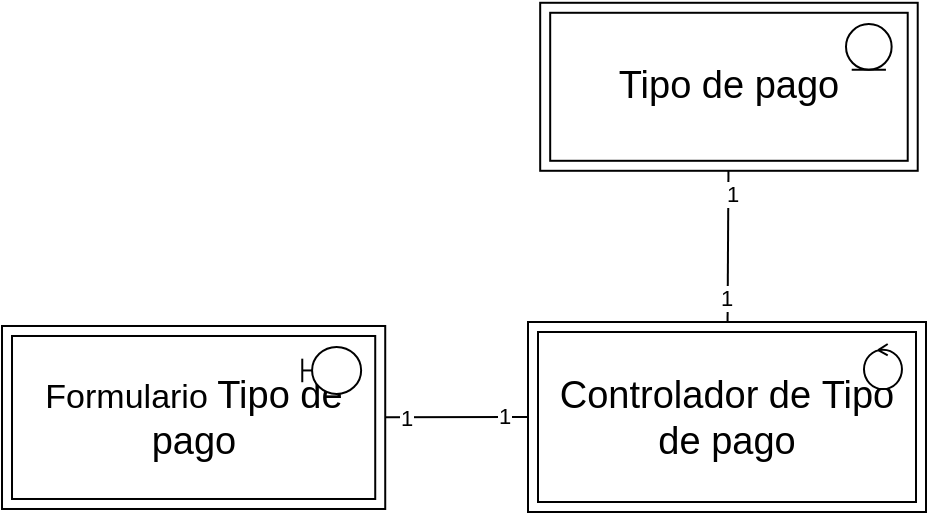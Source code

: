 <mxfile>
    <diagram id="I3b8M16qh-8ouh8Pidbc" name="Page-1">
        <mxGraphModel dx="758" dy="607" grid="0" gridSize="10" guides="1" tooltips="1" connect="1" arrows="1" fold="1" page="1" pageScale="1" pageWidth="827" pageHeight="1169" math="0" shadow="0">
            <root>
                <mxCell id="0"/>
                <mxCell id="1" parent="0"/>
                <mxCell id="2" value="" style="group" vertex="1" connectable="0" parent="1">
                    <mxGeometry x="380" y="125" width="199" height="84" as="geometry"/>
                </mxCell>
                <mxCell id="3" value="&lt;font style=&quot;font-size: 19px&quot;&gt;Tipo de pago&lt;/font&gt;" style="shape=ext;margin=3;double=1;whiteSpace=wrap;html=1;align=center;" vertex="1" parent="2">
                    <mxGeometry x="9.097" y="-4.603" width="188.766" height="84" as="geometry"/>
                </mxCell>
                <mxCell id="4" value="" style="ellipse;shape=umlEntity;whiteSpace=wrap;html=1;" vertex="1" parent="2">
                    <mxGeometry x="162" y="6" width="22.82" height="22.84" as="geometry"/>
                </mxCell>
                <mxCell id="5" value="" style="group" vertex="1" connectable="0" parent="1">
                    <mxGeometry x="383" y="280" width="199.0" height="95" as="geometry"/>
                </mxCell>
                <mxCell id="6" value="&lt;font style=&quot;font-size: 19px&quot;&gt;Controlador de&amp;nbsp;&lt;/font&gt;&lt;span style=&quot;font-size: 19px&quot;&gt;Tipo de&amp;nbsp;&lt;/span&gt;&lt;span style=&quot;font-size: 19px&quot;&gt;pago&lt;/span&gt;" style="shape=ext;margin=3;double=1;whiteSpace=wrap;html=1;align=center;" vertex="1" parent="5">
                    <mxGeometry width="199.0" height="95" as="geometry"/>
                </mxCell>
                <mxCell id="7" value="&lt;span style=&quot;color: rgba(0 , 0 , 0 , 0) ; font-family: monospace ; font-size: 0px&quot;&gt;%3CmxGraphModel%3E%3Croot%3E%3CmxCell%20id%3D%220%22%2F%3E%3CmxCell%20id%3D%221%22%20parent%3D%220%22%2F%3E%3CmxCell%20id%3D%222%22%20value%3D%22%22%20style%3D%22shape%3DumlBoundary%3BwhiteSpace%3Dwrap%3Bhtml%3D1%3B%22%20vertex%3D%221%22%20parent%3D%221%22%3E%3CmxGeometry%20x%3D%2298%22%20y%3D%2273%22%20width%3D%2286%22%20height%3D%2267%22%20as%3D%22geometry%22%2F%3E%3C%2FmxCell%3E%3C%2Froot%3E%3C%2FmxGraphModel%3E&lt;/span&gt;" style="ellipse;shape=umlControl;whiteSpace=wrap;html=1;" vertex="1" parent="5">
                    <mxGeometry x="167.996" y="11.001" width="18.985" height="22.552" as="geometry"/>
                </mxCell>
                <mxCell id="8" style="edgeStyle=none;html=1;endArrow=none;endFill=0;" edge="1" parent="1" source="3" target="6">
                    <mxGeometry relative="1" as="geometry"/>
                </mxCell>
                <mxCell id="9" value="1" style="edgeLabel;html=1;align=center;verticalAlign=middle;resizable=0;points=[];" vertex="1" connectable="0" parent="8">
                    <mxGeometry x="-0.709" y="2" relative="1" as="geometry">
                        <mxPoint as="offset"/>
                    </mxGeometry>
                </mxCell>
                <mxCell id="10" value="1" style="edgeLabel;html=1;align=center;verticalAlign=middle;resizable=0;points=[];" vertex="1" connectable="0" parent="8">
                    <mxGeometry x="0.667" y="-1" relative="1" as="geometry">
                        <mxPoint as="offset"/>
                    </mxGeometry>
                </mxCell>
                <mxCell id="11" value="" style="group" vertex="1" connectable="0" parent="1">
                    <mxGeometry x="120.004" y="281.996" width="191.611" height="91.5" as="geometry"/>
                </mxCell>
                <mxCell id="12" value="&lt;font style=&quot;font-size: 17px&quot;&gt;Formulario&amp;nbsp;&lt;/font&gt;&lt;span style=&quot;font-size: 19px&quot;&gt;Tipo de pago&lt;/span&gt;" style="shape=ext;margin=3;double=1;whiteSpace=wrap;html=1;align=center;" vertex="1" parent="11">
                    <mxGeometry width="191.611" height="91.5" as="geometry"/>
                </mxCell>
                <mxCell id="13" value="" style="shape=umlBoundary;whiteSpace=wrap;html=1;" vertex="1" parent="11">
                    <mxGeometry x="150.13" y="10.46" width="29.44" height="23.54" as="geometry"/>
                </mxCell>
                <mxCell id="14" style="edgeStyle=none;html=1;entryX=0;entryY=0.5;entryDx=0;entryDy=0;endArrow=none;endFill=0;" edge="1" parent="1" source="12" target="6">
                    <mxGeometry relative="1" as="geometry"/>
                </mxCell>
                <mxCell id="15" value="1" style="edgeLabel;html=1;align=center;verticalAlign=middle;resizable=0;points=[];" vertex="1" connectable="0" parent="14">
                    <mxGeometry x="-0.703" relative="1" as="geometry">
                        <mxPoint as="offset"/>
                    </mxGeometry>
                </mxCell>
                <mxCell id="16" value="1" style="edgeLabel;html=1;align=center;verticalAlign=middle;resizable=0;points=[];" vertex="1" connectable="0" parent="14">
                    <mxGeometry x="0.669" y="1" relative="1" as="geometry">
                        <mxPoint as="offset"/>
                    </mxGeometry>
                </mxCell>
            </root>
        </mxGraphModel>
    </diagram>
</mxfile>